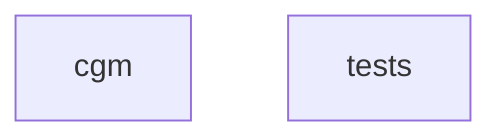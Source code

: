 graph TD
  %% AIOS CodeGraph - Package Level

  cgm["cgm"]
  tests["tests"]


  %% Style
  classDef core fill:#e1f5ff,stroke:#333,stroke-width:2px